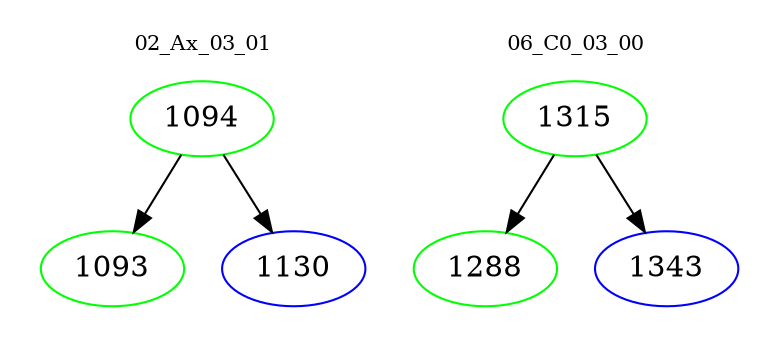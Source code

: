 digraph{
subgraph cluster_0 {
color = white
label = "02_Ax_03_01";
fontsize=10;
T0_1094 [label="1094", color="green"]
T0_1094 -> T0_1093 [color="black"]
T0_1093 [label="1093", color="green"]
T0_1094 -> T0_1130 [color="black"]
T0_1130 [label="1130", color="blue"]
}
subgraph cluster_1 {
color = white
label = "06_C0_03_00";
fontsize=10;
T1_1315 [label="1315", color="green"]
T1_1315 -> T1_1288 [color="black"]
T1_1288 [label="1288", color="green"]
T1_1315 -> T1_1343 [color="black"]
T1_1343 [label="1343", color="blue"]
}
}
